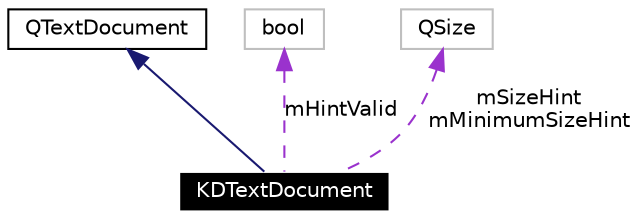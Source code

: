 digraph G
{
  edge [fontname="Helvetica",fontsize=10,labelfontname="Helvetica",labelfontsize=10];
  node [fontname="Helvetica",fontsize=10,shape=record];
  Node6 [label="KDTextDocument",height=0.2,width=0.4,color="white", fillcolor="black", style="filled" fontcolor="white"];
  Node7 -> Node6 [dir=back,color="midnightblue",fontsize=10,style="solid",fontname="Helvetica"];
  Node7 [label="QTextDocument",height=0.2,width=0.4,color="black",URL="$class_q_text_document.html"];
  Node8 -> Node6 [dir=back,color="darkorchid3",fontsize=10,style="dashed",label="mHintValid",fontname="Helvetica"];
  Node8 [label="bool",height=0.2,width=0.4,color="grey75"];
  Node9 -> Node6 [dir=back,color="darkorchid3",fontsize=10,style="dashed",label="mSizeHint\nmMinimumSizeHint",fontname="Helvetica"];
  Node9 [label="QSize",height=0.2,width=0.4,color="grey75"];
}
